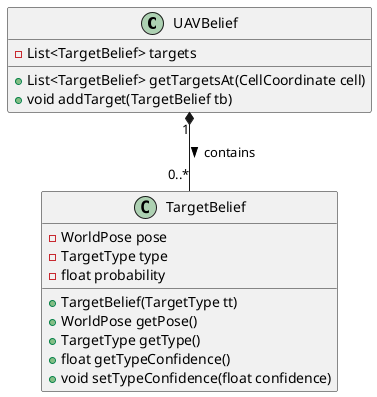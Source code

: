@startuml

'Disable graphic icons for private/public/protected/package private
'skinparam classAttributeIconSize 0

Class UAVBelief{
-List<TargetBelief> targets
'Due to target misclassifications could have multiple beliefs at same location
+List<TargetBelief> getTargetsAt(CellCoordinate cell)
+void addTarget(TargetBelief tb)
}

Class TargetBelief{
-WorldPose pose
-TargetType type
-float probability
+TargetBelief(TargetType tt)
+WorldPose getPose()
+TargetType getType()
+float getTypeConfidence()
+void setTypeConfidence(float confidence)
}

UAVBelief "1" *-- "0..*" TargetBelief : contains >

@enduml